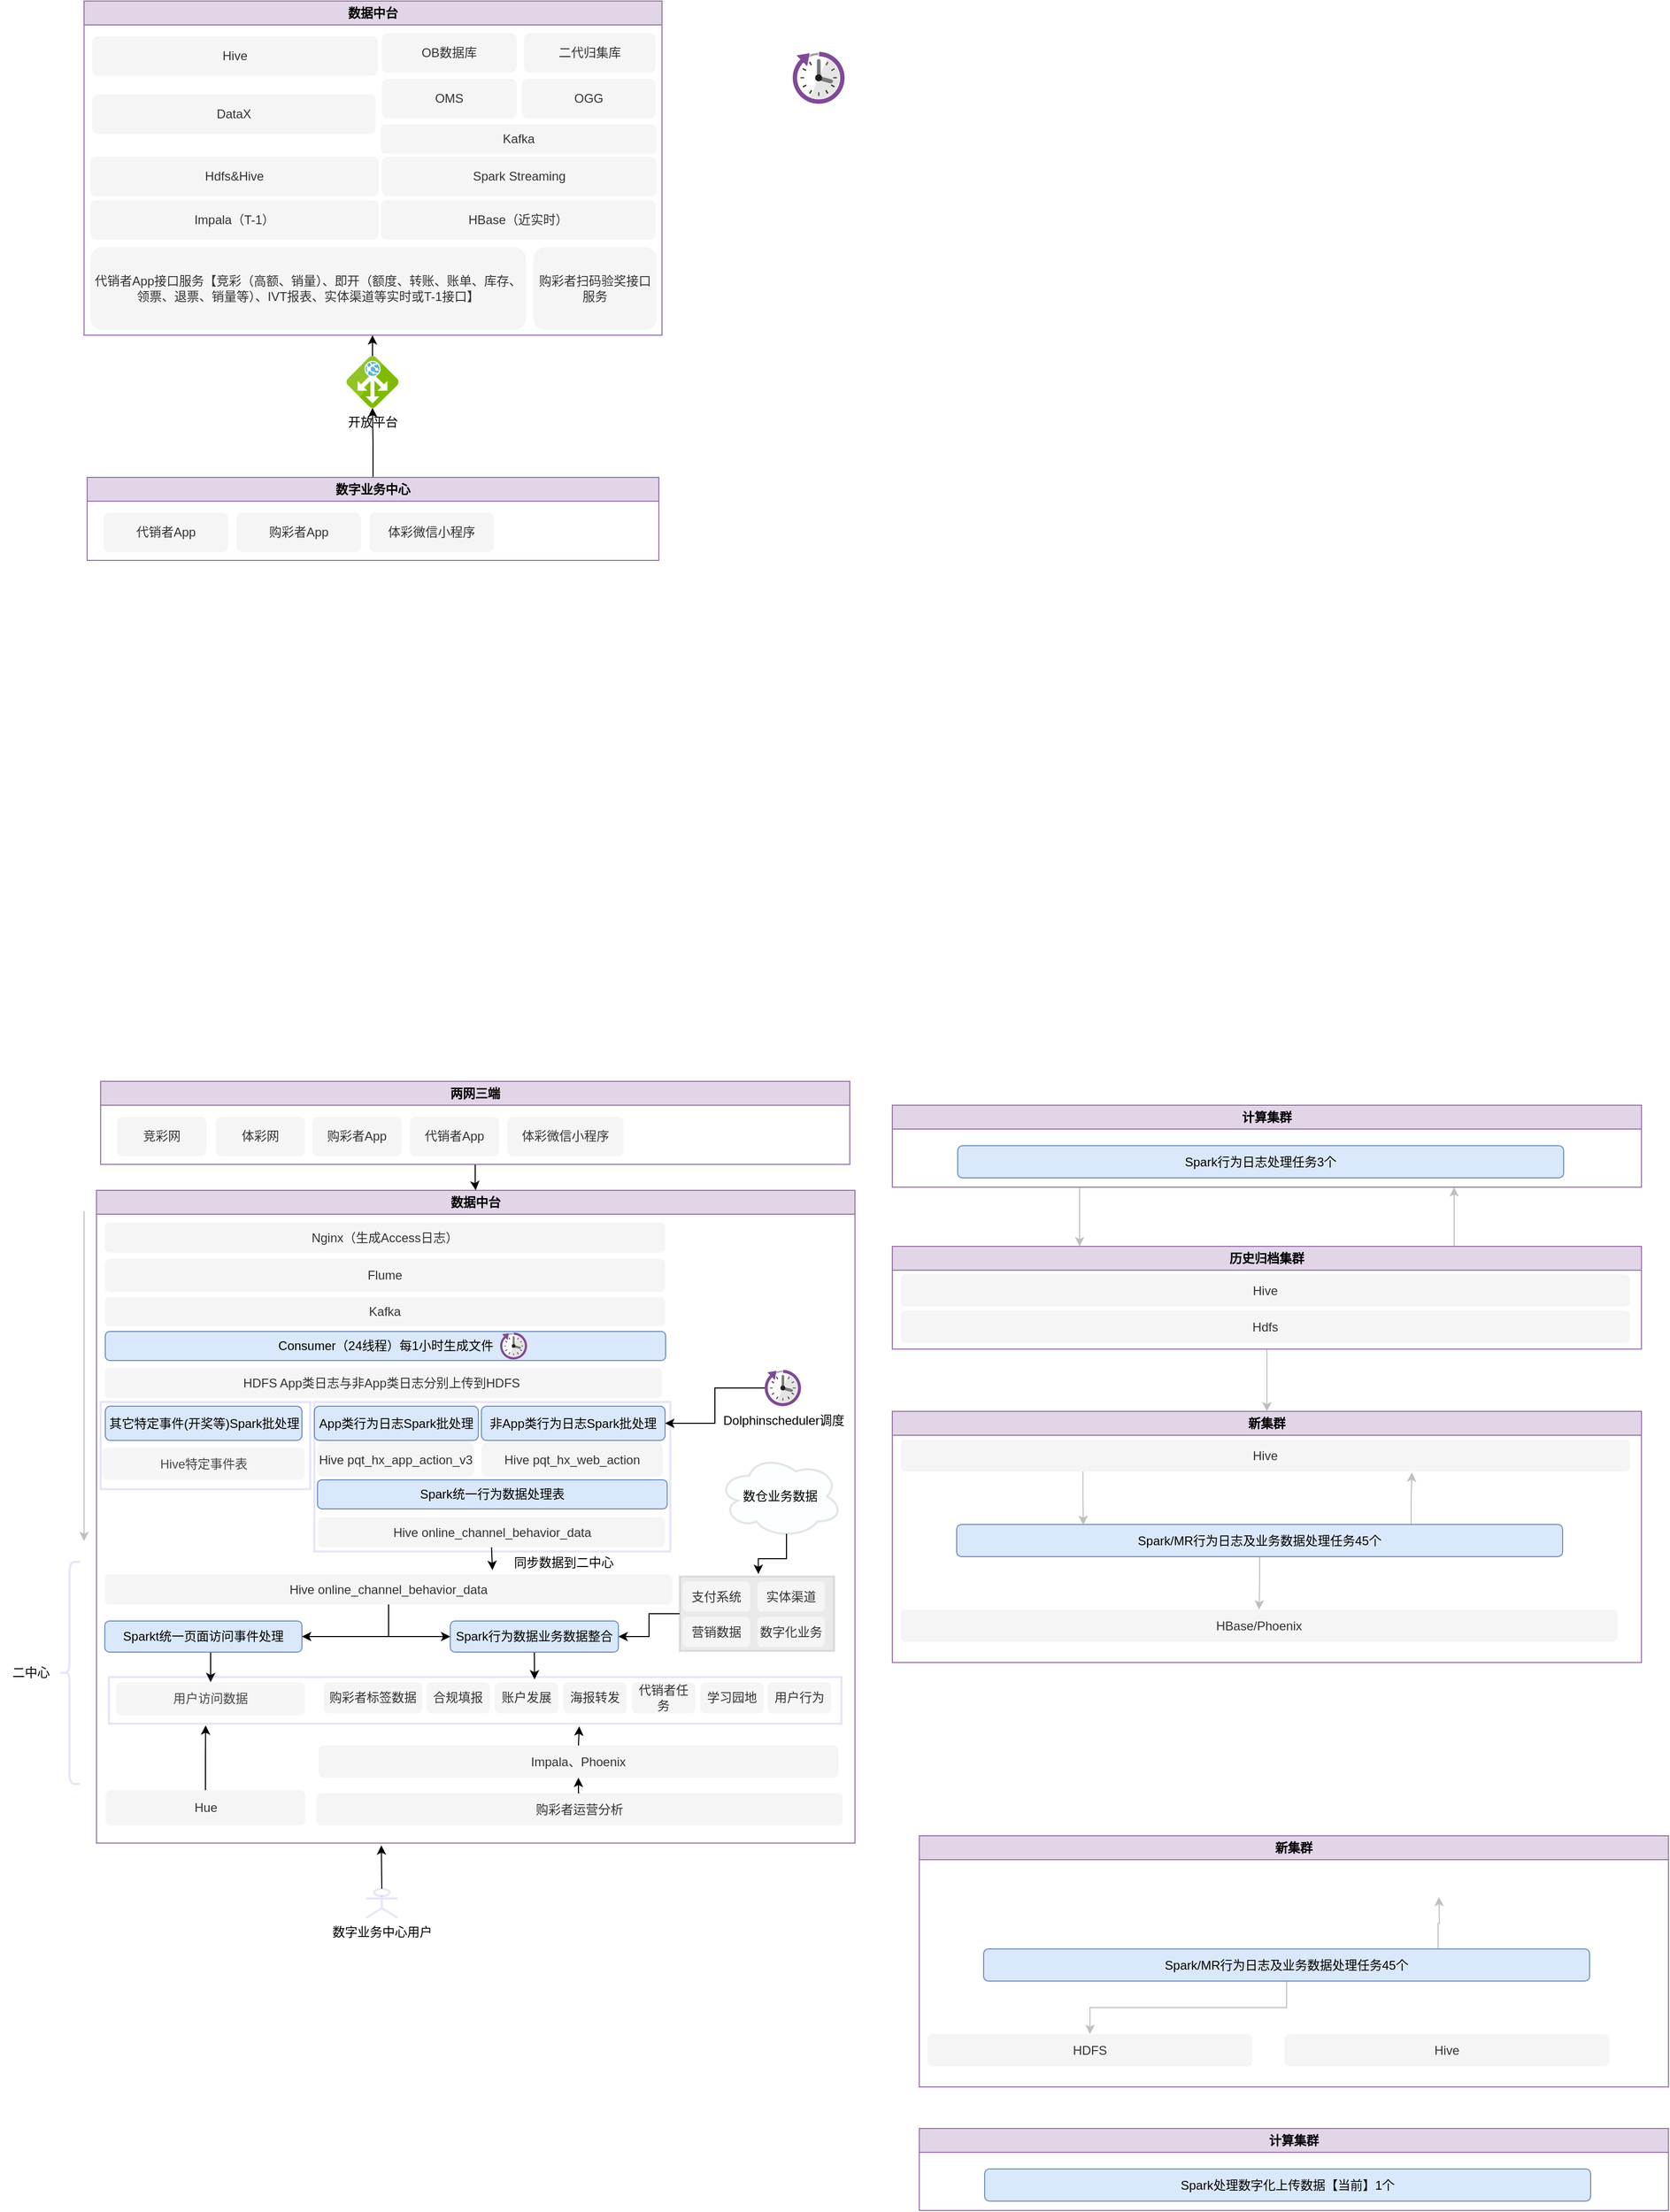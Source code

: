<mxfile version="20.7.4" type="github">
  <diagram id="_Wh75MOUyomlOcFxmmUr" name="Page-1">
    <mxGraphModel dx="2062" dy="686" grid="0" gridSize="10" guides="1" tooltips="1" connect="1" arrows="1" fold="1" page="1" pageScale="1" pageWidth="827" pageHeight="1169" math="0" shadow="0">
      <root>
        <mxCell id="0" />
        <mxCell id="1" parent="0" />
        <mxCell id="vj4wjHJe30s7SKWgsXGc-9" style="edgeStyle=orthogonalEdgeStyle;rounded=0;orthogonalLoop=1;jettySize=auto;html=1;entryX=0.5;entryY=1;entryDx=0;entryDy=0;" edge="1" parent="1" source="vj4wjHJe30s7SKWgsXGc-1" target="vj4wjHJe30s7SKWgsXGc-6">
          <mxGeometry relative="1" as="geometry" />
        </mxCell>
        <mxCell id="vj4wjHJe30s7SKWgsXGc-1" value="开放平台" style="sketch=0;aspect=fixed;html=1;points=[];align=center;image;fontSize=12;image=img/lib/mscae/Application_Gateway.svg;" vertex="1" parent="1">
          <mxGeometry x="328" y="497" width="50" height="50" as="geometry" />
        </mxCell>
        <mxCell id="vj4wjHJe30s7SKWgsXGc-2" value="" style="sketch=0;aspect=fixed;html=1;points=[];align=center;image;fontSize=12;image=img/lib/mscae/Reservations.svg;" vertex="1" parent="1">
          <mxGeometry x="758" y="204" width="50" height="50" as="geometry" />
        </mxCell>
        <mxCell id="vj4wjHJe30s7SKWgsXGc-5" style="edgeStyle=orthogonalEdgeStyle;rounded=0;orthogonalLoop=1;jettySize=auto;html=1;exitX=0.5;exitY=0;exitDx=0;exitDy=0;" edge="1" parent="1" source="vj4wjHJe30s7SKWgsXGc-3" target="vj4wjHJe30s7SKWgsXGc-1">
          <mxGeometry relative="1" as="geometry">
            <mxPoint x="338.8" y="554.4" as="targetPoint" />
          </mxGeometry>
        </mxCell>
        <mxCell id="vj4wjHJe30s7SKWgsXGc-3" value="数字业务中心" style="swimlane;whiteSpace=wrap;html=1;container=0;fillColor=#e1d5e7;strokeColor=#9673a6;" vertex="1" parent="1">
          <mxGeometry x="78" y="614" width="551" height="80" as="geometry" />
        </mxCell>
        <mxCell id="vj4wjHJe30s7SKWgsXGc-4" value="代销者App" style="rounded=1;whiteSpace=wrap;html=1;strokeColor=none;fillColor=#f5f5f5;fontColor=#333333;" vertex="1" parent="vj4wjHJe30s7SKWgsXGc-3">
          <mxGeometry x="16" y="34" width="120" height="38" as="geometry" />
        </mxCell>
        <mxCell id="vj4wjHJe30s7SKWgsXGc-144" value="购彩者App" style="rounded=1;whiteSpace=wrap;html=1;strokeColor=none;fillColor=#f5f5f5;fontColor=#333333;" vertex="1" parent="vj4wjHJe30s7SKWgsXGc-3">
          <mxGeometry x="144" y="34" width="120" height="38" as="geometry" />
        </mxCell>
        <mxCell id="vj4wjHJe30s7SKWgsXGc-145" value="体彩微信小程序" style="rounded=1;whiteSpace=wrap;html=1;strokeColor=none;fillColor=#f5f5f5;fontColor=#333333;" vertex="1" parent="vj4wjHJe30s7SKWgsXGc-3">
          <mxGeometry x="272" y="34" width="120" height="38" as="geometry" />
        </mxCell>
        <mxCell id="vj4wjHJe30s7SKWgsXGc-6" value="数据中台" style="swimlane;whiteSpace=wrap;html=1;container=0;fillColor=#e1d5e7;strokeColor=#9673a6;" vertex="1" parent="1">
          <mxGeometry x="75" y="155" width="557" height="322" as="geometry" />
        </mxCell>
        <mxCell id="vj4wjHJe30s7SKWgsXGc-7" value="Hive" style="rounded=1;whiteSpace=wrap;html=1;strokeColor=none;fillColor=#f5f5f5;fontColor=#333333;" vertex="1" parent="vj4wjHJe30s7SKWgsXGc-6">
          <mxGeometry x="8" y="34" width="275" height="38" as="geometry" />
        </mxCell>
        <mxCell id="vj4wjHJe30s7SKWgsXGc-8" value="代销者App接口服务【&lt;span&gt;竞彩（高额、销量）、即开（额度、转账、账单、库存、领票、退票、销量等）、&lt;/span&gt;&lt;span lang=&quot;EN-US&quot;&gt;IVT&lt;/span&gt;&lt;span&gt;报表、实体渠道等实时或&lt;/span&gt;&lt;span lang=&quot;EN-US&quot;&gt;T-1&lt;/span&gt;&lt;span&gt;接口】&lt;/span&gt;" style="rounded=1;whiteSpace=wrap;html=1;strokeColor=none;fillColor=#f5f5f5;fontColor=#333333;" vertex="1" parent="vj4wjHJe30s7SKWgsXGc-6">
          <mxGeometry x="6" y="237" width="420" height="80" as="geometry" />
        </mxCell>
        <mxCell id="vj4wjHJe30s7SKWgsXGc-10" value="Impala（T-1）" style="rounded=1;whiteSpace=wrap;html=1;strokeColor=none;fillColor=#f5f5f5;fontColor=#333333;" vertex="1" parent="vj4wjHJe30s7SKWgsXGc-6">
          <mxGeometry x="6" y="192" width="278" height="38" as="geometry" />
        </mxCell>
        <mxCell id="vj4wjHJe30s7SKWgsXGc-11" value="HBase（近实时）" style="rounded=1;whiteSpace=wrap;html=1;strokeColor=none;fillColor=#f5f5f5;fontColor=#333333;" vertex="1" parent="vj4wjHJe30s7SKWgsXGc-6">
          <mxGeometry x="286" y="192" width="265" height="38" as="geometry" />
        </mxCell>
        <mxCell id="vj4wjHJe30s7SKWgsXGc-12" value="OB数据库" style="rounded=1;whiteSpace=wrap;html=1;strokeColor=none;fillColor=#f5f5f5;fontColor=#333333;" vertex="1" parent="vj4wjHJe30s7SKWgsXGc-6">
          <mxGeometry x="287" y="31" width="130" height="38" as="geometry" />
        </mxCell>
        <mxCell id="vj4wjHJe30s7SKWgsXGc-13" value="二代归集库" style="rounded=1;whiteSpace=wrap;html=1;strokeColor=none;fillColor=#f5f5f5;fontColor=#333333;" vertex="1" parent="vj4wjHJe30s7SKWgsXGc-6">
          <mxGeometry x="424" y="31" width="127" height="38" as="geometry" />
        </mxCell>
        <mxCell id="vj4wjHJe30s7SKWgsXGc-14" value="OMS" style="rounded=1;whiteSpace=wrap;html=1;strokeColor=none;fillColor=#f5f5f5;fontColor=#333333;" vertex="1" parent="vj4wjHJe30s7SKWgsXGc-6">
          <mxGeometry x="287" y="75" width="130" height="38" as="geometry" />
        </mxCell>
        <mxCell id="vj4wjHJe30s7SKWgsXGc-15" value="OGG" style="rounded=1;whiteSpace=wrap;html=1;strokeColor=none;fillColor=#f5f5f5;fontColor=#333333;" vertex="1" parent="vj4wjHJe30s7SKWgsXGc-6">
          <mxGeometry x="422" y="75" width="129" height="38" as="geometry" />
        </mxCell>
        <mxCell id="vj4wjHJe30s7SKWgsXGc-16" value="Kafka" style="rounded=1;whiteSpace=wrap;html=1;strokeColor=none;fillColor=#f5f5f5;fontColor=#333333;" vertex="1" parent="vj4wjHJe30s7SKWgsXGc-6">
          <mxGeometry x="286" y="119" width="266" height="28" as="geometry" />
        </mxCell>
        <mxCell id="vj4wjHJe30s7SKWgsXGc-17" value="Spark Streaming" style="rounded=1;whiteSpace=wrap;html=1;strokeColor=none;fillColor=#f5f5f5;fontColor=#333333;" vertex="1" parent="vj4wjHJe30s7SKWgsXGc-6">
          <mxGeometry x="287" y="150" width="265" height="38" as="geometry" />
        </mxCell>
        <mxCell id="vj4wjHJe30s7SKWgsXGc-18" value="Hdfs&amp;amp;Hive" style="rounded=1;whiteSpace=wrap;html=1;strokeColor=none;fillColor=#f5f5f5;fontColor=#333333;" vertex="1" parent="vj4wjHJe30s7SKWgsXGc-6">
          <mxGeometry x="6" y="150" width="278" height="38" as="geometry" />
        </mxCell>
        <mxCell id="vj4wjHJe30s7SKWgsXGc-19" value="DataX" style="rounded=1;whiteSpace=wrap;html=1;strokeColor=none;fillColor=#f5f5f5;fontColor=#333333;" vertex="1" parent="vj4wjHJe30s7SKWgsXGc-6">
          <mxGeometry x="8" y="90" width="273" height="38" as="geometry" />
        </mxCell>
        <mxCell id="vj4wjHJe30s7SKWgsXGc-143" value="购彩者扫码验奖接口服务" style="rounded=1;whiteSpace=wrap;html=1;strokeColor=none;fillColor=#f5f5f5;fontColor=#333333;" vertex="1" parent="vj4wjHJe30s7SKWgsXGc-6">
          <mxGeometry x="433" y="237" width="119" height="80" as="geometry" />
        </mxCell>
        <mxCell id="vj4wjHJe30s7SKWgsXGc-26" value="数据中台" style="swimlane;whiteSpace=wrap;html=1;container=0;fillColor=#e1d5e7;strokeColor=#9673a6;" vertex="1" parent="1">
          <mxGeometry x="87" y="1301" width="731" height="629" as="geometry" />
        </mxCell>
        <mxCell id="vj4wjHJe30s7SKWgsXGc-27" value="Nginx（生成Access日志）" style="rounded=1;whiteSpace=wrap;html=1;strokeColor=none;fillColor=#f5f5f5;fontColor=#333333;" vertex="1" parent="vj4wjHJe30s7SKWgsXGc-26">
          <mxGeometry x="8" y="31" width="540" height="29" as="geometry" />
        </mxCell>
        <mxCell id="vj4wjHJe30s7SKWgsXGc-114" style="edgeStyle=orthogonalEdgeStyle;rounded=0;orthogonalLoop=1;jettySize=auto;html=1;exitX=0.5;exitY=1;exitDx=0;exitDy=0;entryX=0.5;entryY=0;entryDx=0;entryDy=0;" edge="1" parent="vj4wjHJe30s7SKWgsXGc-26" source="vj4wjHJe30s7SKWgsXGc-28" target="vj4wjHJe30s7SKWgsXGc-70">
          <mxGeometry relative="1" as="geometry" />
        </mxCell>
        <mxCell id="vj4wjHJe30s7SKWgsXGc-28" value="Sparkt统一页面访问事件处理" style="rounded=1;whiteSpace=wrap;html=1;strokeColor=#6c8ebf;fillColor=#dae8fc;" vertex="1" parent="vj4wjHJe30s7SKWgsXGc-26">
          <mxGeometry x="8" y="415" width="190" height="30" as="geometry" />
        </mxCell>
        <mxCell id="vj4wjHJe30s7SKWgsXGc-29" value="Hive特定事件表" style="rounded=1;whiteSpace=wrap;html=1;strokeColor=none;fillColor=#f5f5f5;fontColor=#333333;" vertex="1" parent="vj4wjHJe30s7SKWgsXGc-26">
          <mxGeometry x="5.75" y="248" width="195" height="31" as="geometry" />
        </mxCell>
        <mxCell id="vj4wjHJe30s7SKWgsXGc-103" style="edgeStyle=orthogonalEdgeStyle;rounded=0;orthogonalLoop=1;jettySize=auto;html=1;entryX=1;entryY=0.5;entryDx=0;entryDy=0;" edge="1" parent="vj4wjHJe30s7SKWgsXGc-26" source="vj4wjHJe30s7SKWgsXGc-30" target="vj4wjHJe30s7SKWgsXGc-28">
          <mxGeometry relative="1" as="geometry" />
        </mxCell>
        <mxCell id="vj4wjHJe30s7SKWgsXGc-104" style="edgeStyle=orthogonalEdgeStyle;rounded=0;orthogonalLoop=1;jettySize=auto;html=1;exitX=0.5;exitY=1;exitDx=0;exitDy=0;entryX=0;entryY=0.5;entryDx=0;entryDy=0;" edge="1" parent="vj4wjHJe30s7SKWgsXGc-26" source="vj4wjHJe30s7SKWgsXGc-30" target="vj4wjHJe30s7SKWgsXGc-102">
          <mxGeometry relative="1" as="geometry" />
        </mxCell>
        <mxCell id="vj4wjHJe30s7SKWgsXGc-30" value="Hive online_channel_behavior_data" style="rounded=1;whiteSpace=wrap;html=1;strokeColor=none;fillColor=#f5f5f5;fontColor=#333333;" vertex="1" parent="vj4wjHJe30s7SKWgsXGc-26">
          <mxGeometry x="8" y="370" width="547" height="29" as="geometry" />
        </mxCell>
        <mxCell id="vj4wjHJe30s7SKWgsXGc-35" value="Kafka" style="rounded=1;whiteSpace=wrap;html=1;strokeColor=none;fillColor=#f5f5f5;fontColor=#333333;" vertex="1" parent="vj4wjHJe30s7SKWgsXGc-26">
          <mxGeometry x="8" y="103" width="540" height="28" as="geometry" />
        </mxCell>
        <mxCell id="vj4wjHJe30s7SKWgsXGc-60" value="" style="verticalLabelPosition=bottom;verticalAlign=top;html=1;shape=mxgraph.basic.rect;fillColor2=none;strokeWidth=2;size=20;indent=5;strokeColor=#0000CC;opacity=10;" vertex="1" parent="vj4wjHJe30s7SKWgsXGc-26">
          <mxGeometry x="210" y="204" width="343" height="144" as="geometry" />
        </mxCell>
        <mxCell id="vj4wjHJe30s7SKWgsXGc-36" value="App类行为日志Spark批处理" style="rounded=1;whiteSpace=wrap;html=1;strokeColor=#6c8ebf;fillColor=#dae8fc;" vertex="1" parent="vj4wjHJe30s7SKWgsXGc-26">
          <mxGeometry x="210" y="208" width="158" height="33" as="geometry" />
        </mxCell>
        <mxCell id="vj4wjHJe30s7SKWgsXGc-37" value="HDFS App类日志与非App类日志分别上传到HDFS&amp;nbsp;" style="rounded=1;whiteSpace=wrap;html=1;strokeColor=none;fillColor=#f5f5f5;fontColor=#333333;" vertex="1" parent="vj4wjHJe30s7SKWgsXGc-26">
          <mxGeometry x="8" y="171" width="537" height="29" as="geometry" />
        </mxCell>
        <mxCell id="vj4wjHJe30s7SKWgsXGc-46" value="Flume" style="rounded=1;whiteSpace=wrap;html=1;strokeColor=none;fillColor=#f5f5f5;fontColor=#333333;" vertex="1" parent="vj4wjHJe30s7SKWgsXGc-26">
          <mxGeometry x="8" y="66" width="540" height="32" as="geometry" />
        </mxCell>
        <mxCell id="vj4wjHJe30s7SKWgsXGc-47" value="Consumer（24线程）每1小时生成文件" style="rounded=1;whiteSpace=wrap;html=1;strokeColor=#6c8ebf;fillColor=#dae8fc;" vertex="1" parent="vj4wjHJe30s7SKWgsXGc-26">
          <mxGeometry x="8.5" y="136" width="540" height="28" as="geometry" />
        </mxCell>
        <mxCell id="vj4wjHJe30s7SKWgsXGc-20" value="" style="sketch=0;aspect=fixed;html=1;points=[];align=center;image;fontSize=12;image=img/lib/mscae/Reservations.svg;" vertex="1" parent="vj4wjHJe30s7SKWgsXGc-26">
          <mxGeometry x="389" y="137" width="26" height="26" as="geometry" />
        </mxCell>
        <mxCell id="vj4wjHJe30s7SKWgsXGc-48" value="非App类行为日志Spark批处理" style="rounded=1;whiteSpace=wrap;html=1;strokeColor=#6c8ebf;fillColor=#dae8fc;" vertex="1" parent="vj4wjHJe30s7SKWgsXGc-26">
          <mxGeometry x="371" y="208" width="177" height="33" as="geometry" />
        </mxCell>
        <mxCell id="vj4wjHJe30s7SKWgsXGc-59" value="" style="verticalLabelPosition=bottom;verticalAlign=top;html=1;shape=mxgraph.basic.rect;fillColor2=none;strokeWidth=2;size=20;indent=5;strokeColor=#0000CC;opacity=10;" vertex="1" parent="vj4wjHJe30s7SKWgsXGc-26">
          <mxGeometry x="4" y="204" width="202" height="84" as="geometry" />
        </mxCell>
        <mxCell id="vj4wjHJe30s7SKWgsXGc-56" value="其它特定事件(开奖等)Spark批处理" style="rounded=1;whiteSpace=wrap;html=1;strokeColor=#6c8ebf;fillColor=#dae8fc;" vertex="1" parent="vj4wjHJe30s7SKWgsXGc-26">
          <mxGeometry x="8.5" y="208" width="189.5" height="33" as="geometry" />
        </mxCell>
        <mxCell id="vj4wjHJe30s7SKWgsXGc-57" value="Spark统一行为数据处理表" style="rounded=1;whiteSpace=wrap;html=1;strokeColor=#6c8ebf;fillColor=#dae8fc;" vertex="1" parent="vj4wjHJe30s7SKWgsXGc-26">
          <mxGeometry x="213" y="279" width="337" height="28" as="geometry" />
        </mxCell>
        <mxCell id="vj4wjHJe30s7SKWgsXGc-63" value="Hive pqt_hx_app_action_v3" style="rounded=1;whiteSpace=wrap;html=1;strokeColor=none;fillColor=#f5f5f5;fontColor=#333333;" vertex="1" parent="vj4wjHJe30s7SKWgsXGc-26">
          <mxGeometry x="213" y="243" width="151" height="33" as="geometry" />
        </mxCell>
        <mxCell id="vj4wjHJe30s7SKWgsXGc-64" value="Hive pqt_hx_web_action" style="rounded=1;whiteSpace=wrap;html=1;strokeColor=none;fillColor=#f5f5f5;fontColor=#333333;" vertex="1" parent="vj4wjHJe30s7SKWgsXGc-26">
          <mxGeometry x="371" y="243" width="175" height="33" as="geometry" />
        </mxCell>
        <mxCell id="vj4wjHJe30s7SKWgsXGc-68" style="edgeStyle=orthogonalEdgeStyle;rounded=0;orthogonalLoop=1;jettySize=auto;html=1;exitX=0.5;exitY=1;exitDx=0;exitDy=0;entryX=0.683;entryY=-0.14;entryDx=0;entryDy=0;entryPerimeter=0;" edge="1" parent="vj4wjHJe30s7SKWgsXGc-26" source="vj4wjHJe30s7SKWgsXGc-65" target="vj4wjHJe30s7SKWgsXGc-30">
          <mxGeometry relative="1" as="geometry" />
        </mxCell>
        <mxCell id="vj4wjHJe30s7SKWgsXGc-65" value="Hive online_channel_behavior_data" style="rounded=1;whiteSpace=wrap;html=1;strokeColor=none;fillColor=#f5f5f5;fontColor=#333333;" vertex="1" parent="vj4wjHJe30s7SKWgsXGc-26">
          <mxGeometry x="213.5" y="315" width="334.5" height="29" as="geometry" />
        </mxCell>
        <mxCell id="vj4wjHJe30s7SKWgsXGc-52" value="Dolphinscheduler调度" style="sketch=0;aspect=fixed;html=1;points=[];align=center;image;fontSize=12;image=img/lib/mscae/Reservations.svg;strokeColor=default;" vertex="1" parent="vj4wjHJe30s7SKWgsXGc-26">
          <mxGeometry x="644" y="173" width="35" height="35" as="geometry" />
        </mxCell>
        <mxCell id="vj4wjHJe30s7SKWgsXGc-54" value="" style="edgeStyle=orthogonalEdgeStyle;rounded=0;orthogonalLoop=1;jettySize=auto;html=1;" edge="1" parent="vj4wjHJe30s7SKWgsXGc-26" source="vj4wjHJe30s7SKWgsXGc-52" target="vj4wjHJe30s7SKWgsXGc-48">
          <mxGeometry relative="1" as="geometry" />
        </mxCell>
        <mxCell id="vj4wjHJe30s7SKWgsXGc-69" value="同步数据到二中心" style="text;html=1;strokeColor=none;fillColor=none;align=center;verticalAlign=middle;whiteSpace=wrap;rounded=0;strokeWidth=2;opacity=10;" vertex="1" parent="vj4wjHJe30s7SKWgsXGc-26">
          <mxGeometry x="389" y="344" width="123" height="30" as="geometry" />
        </mxCell>
        <mxCell id="vj4wjHJe30s7SKWgsXGc-70" value="用户访问数据" style="rounded=1;whiteSpace=wrap;html=1;strokeColor=none;fillColor=#f5f5f5;fontColor=#333333;" vertex="1" parent="vj4wjHJe30s7SKWgsXGc-26">
          <mxGeometry x="19" y="474" width="182" height="32" as="geometry" />
        </mxCell>
        <mxCell id="vj4wjHJe30s7SKWgsXGc-105" value="" style="edgeStyle=orthogonalEdgeStyle;rounded=0;orthogonalLoop=1;jettySize=auto;html=1;" edge="1" parent="vj4wjHJe30s7SKWgsXGc-26" source="vj4wjHJe30s7SKWgsXGc-71" target="vj4wjHJe30s7SKWgsXGc-102">
          <mxGeometry relative="1" as="geometry" />
        </mxCell>
        <mxCell id="vj4wjHJe30s7SKWgsXGc-71" value="" style="verticalLabelPosition=bottom;verticalAlign=top;html=1;shape=mxgraph.basic.rect;fillColor2=none;strokeWidth=2;size=20;indent=5;strokeColor=#1A1A1A;opacity=10;fillColor=#333333;" vertex="1" parent="vj4wjHJe30s7SKWgsXGc-26">
          <mxGeometry x="562" y="372" width="149" height="72" as="geometry" />
        </mxCell>
        <mxCell id="vj4wjHJe30s7SKWgsXGc-72" value="支付系统" style="rounded=1;whiteSpace=wrap;html=1;strokeColor=none;fillColor=#f5f5f5;fontColor=#333333;" vertex="1" parent="vj4wjHJe30s7SKWgsXGc-26">
          <mxGeometry x="565" y="377" width="65" height="29" as="geometry" />
        </mxCell>
        <mxCell id="vj4wjHJe30s7SKWgsXGc-99" value="实体渠道" style="rounded=1;whiteSpace=wrap;html=1;strokeColor=none;fillColor=#f5f5f5;fontColor=#333333;" vertex="1" parent="vj4wjHJe30s7SKWgsXGc-26">
          <mxGeometry x="637" y="377" width="65" height="29" as="geometry" />
        </mxCell>
        <mxCell id="vj4wjHJe30s7SKWgsXGc-100" value="营销数据" style="rounded=1;whiteSpace=wrap;html=1;strokeColor=none;fillColor=#f5f5f5;fontColor=#333333;" vertex="1" parent="vj4wjHJe30s7SKWgsXGc-26">
          <mxGeometry x="565" y="411" width="65" height="29" as="geometry" />
        </mxCell>
        <mxCell id="vj4wjHJe30s7SKWgsXGc-101" value="数字化业务" style="rounded=1;whiteSpace=wrap;html=1;strokeColor=none;fillColor=#f5f5f5;fontColor=#333333;" vertex="1" parent="vj4wjHJe30s7SKWgsXGc-26">
          <mxGeometry x="637" y="411" width="65" height="29" as="geometry" />
        </mxCell>
        <mxCell id="vj4wjHJe30s7SKWgsXGc-146" style="edgeStyle=orthogonalEdgeStyle;rounded=0;orthogonalLoop=1;jettySize=auto;html=1;exitX=0.5;exitY=1;exitDx=0;exitDy=0;entryX=0.581;entryY=0.052;entryDx=0;entryDy=0;entryPerimeter=0;" edge="1" parent="vj4wjHJe30s7SKWgsXGc-26" source="vj4wjHJe30s7SKWgsXGc-102" target="vj4wjHJe30s7SKWgsXGc-106">
          <mxGeometry relative="1" as="geometry" />
        </mxCell>
        <mxCell id="vj4wjHJe30s7SKWgsXGc-102" value="Spark行为数据业务数据整合" style="rounded=1;whiteSpace=wrap;html=1;strokeColor=#6c8ebf;fillColor=#dae8fc;" vertex="1" parent="vj4wjHJe30s7SKWgsXGc-26">
          <mxGeometry x="341" y="415" width="162" height="30" as="geometry" />
        </mxCell>
        <mxCell id="vj4wjHJe30s7SKWgsXGc-106" value="" style="verticalLabelPosition=bottom;verticalAlign=top;html=1;shape=mxgraph.basic.rect;fillColor2=none;strokeWidth=2;size=20;indent=5;strokeColor=#0000CC;opacity=10;" vertex="1" parent="vj4wjHJe30s7SKWgsXGc-26">
          <mxGeometry x="12" y="469" width="706" height="45" as="geometry" />
        </mxCell>
        <mxCell id="vj4wjHJe30s7SKWgsXGc-108" value="购彩者标签数据" style="rounded=1;whiteSpace=wrap;html=1;strokeColor=none;fillColor=#f5f5f5;fontColor=#333333;" vertex="1" parent="vj4wjHJe30s7SKWgsXGc-26">
          <mxGeometry x="219" y="474" width="95" height="30" as="geometry" />
        </mxCell>
        <mxCell id="vj4wjHJe30s7SKWgsXGc-109" value="合规填报" style="rounded=1;whiteSpace=wrap;html=1;strokeColor=none;fillColor=#f5f5f5;fontColor=#333333;" vertex="1" parent="vj4wjHJe30s7SKWgsXGc-26">
          <mxGeometry x="318" y="474" width="61" height="30" as="geometry" />
        </mxCell>
        <mxCell id="vj4wjHJe30s7SKWgsXGc-110" value="账户发展" style="rounded=1;whiteSpace=wrap;html=1;strokeColor=none;fillColor=#f5f5f5;fontColor=#333333;" vertex="1" parent="vj4wjHJe30s7SKWgsXGc-26">
          <mxGeometry x="384" y="474" width="61" height="30" as="geometry" />
        </mxCell>
        <mxCell id="vj4wjHJe30s7SKWgsXGc-111" value="海报转发" style="rounded=1;whiteSpace=wrap;html=1;strokeColor=none;fillColor=#f5f5f5;fontColor=#333333;" vertex="1" parent="vj4wjHJe30s7SKWgsXGc-26">
          <mxGeometry x="450" y="474" width="61" height="30" as="geometry" />
        </mxCell>
        <mxCell id="vj4wjHJe30s7SKWgsXGc-112" value="代销者任务" style="rounded=1;whiteSpace=wrap;html=1;strokeColor=none;fillColor=#f5f5f5;fontColor=#333333;" vertex="1" parent="vj4wjHJe30s7SKWgsXGc-26">
          <mxGeometry x="516" y="474" width="61" height="30" as="geometry" />
        </mxCell>
        <mxCell id="vj4wjHJe30s7SKWgsXGc-113" value="学习园地" style="rounded=1;whiteSpace=wrap;html=1;strokeColor=none;fillColor=#f5f5f5;fontColor=#333333;" vertex="1" parent="vj4wjHJe30s7SKWgsXGc-26">
          <mxGeometry x="582" y="474" width="61" height="30" as="geometry" />
        </mxCell>
        <mxCell id="vj4wjHJe30s7SKWgsXGc-150" style="edgeStyle=orthogonalEdgeStyle;rounded=0;orthogonalLoop=1;jettySize=auto;html=1;exitX=0.5;exitY=0;exitDx=0;exitDy=0;entryX=0.132;entryY=1.035;entryDx=0;entryDy=0;entryPerimeter=0;" edge="1" parent="vj4wjHJe30s7SKWgsXGc-26" source="vj4wjHJe30s7SKWgsXGc-115" target="vj4wjHJe30s7SKWgsXGc-106">
          <mxGeometry relative="1" as="geometry" />
        </mxCell>
        <mxCell id="vj4wjHJe30s7SKWgsXGc-115" value="Hue" style="rounded=1;whiteSpace=wrap;html=1;strokeColor=none;fillColor=#f5f5f5;fontColor=#333333;" vertex="1" parent="vj4wjHJe30s7SKWgsXGc-26">
          <mxGeometry x="8.75" y="578" width="192.5" height="34" as="geometry" />
        </mxCell>
        <mxCell id="vj4wjHJe30s7SKWgsXGc-151" style="edgeStyle=orthogonalEdgeStyle;rounded=0;orthogonalLoop=1;jettySize=auto;html=1;exitX=0.5;exitY=0;exitDx=0;exitDy=0;entryX=0.5;entryY=1;entryDx=0;entryDy=0;" edge="1" parent="vj4wjHJe30s7SKWgsXGc-26" source="vj4wjHJe30s7SKWgsXGc-116" target="vj4wjHJe30s7SKWgsXGc-148">
          <mxGeometry relative="1" as="geometry" />
        </mxCell>
        <mxCell id="vj4wjHJe30s7SKWgsXGc-116" value="购彩者运营分析" style="rounded=1;whiteSpace=wrap;html=1;strokeColor=none;fillColor=#f5f5f5;fontColor=#333333;" vertex="1" parent="vj4wjHJe30s7SKWgsXGc-26">
          <mxGeometry x="212" y="581" width="507" height="31" as="geometry" />
        </mxCell>
        <mxCell id="vj4wjHJe30s7SKWgsXGc-124" value="用户行为" style="rounded=1;whiteSpace=wrap;html=1;strokeColor=none;fillColor=#f5f5f5;fontColor=#333333;" vertex="1" parent="vj4wjHJe30s7SKWgsXGc-26">
          <mxGeometry x="647" y="474" width="61" height="30" as="geometry" />
        </mxCell>
        <mxCell id="vj4wjHJe30s7SKWgsXGc-129" style="edgeStyle=orthogonalEdgeStyle;rounded=0;orthogonalLoop=1;jettySize=auto;html=1;exitX=0.55;exitY=0.95;exitDx=0;exitDy=0;exitPerimeter=0;entryX=0.509;entryY=-0.032;entryDx=0;entryDy=0;entryPerimeter=0;" edge="1" parent="vj4wjHJe30s7SKWgsXGc-26" source="vj4wjHJe30s7SKWgsXGc-125" target="vj4wjHJe30s7SKWgsXGc-71">
          <mxGeometry relative="1" as="geometry" />
        </mxCell>
        <mxCell id="vj4wjHJe30s7SKWgsXGc-125" value="数仓业务数据" style="ellipse;shape=cloud;whiteSpace=wrap;html=1;strokeColor=#000000;strokeWidth=2;fillColor=#DEFFF8;opacity=10;" vertex="1" parent="vj4wjHJe30s7SKWgsXGc-26">
          <mxGeometry x="599" y="255" width="120" height="80" as="geometry" />
        </mxCell>
        <mxCell id="vj4wjHJe30s7SKWgsXGc-152" style="edgeStyle=orthogonalEdgeStyle;rounded=0;orthogonalLoop=1;jettySize=auto;html=1;exitX=0.5;exitY=0;exitDx=0;exitDy=0;entryX=0.642;entryY=1.056;entryDx=0;entryDy=0;entryPerimeter=0;" edge="1" parent="vj4wjHJe30s7SKWgsXGc-26" source="vj4wjHJe30s7SKWgsXGc-148" target="vj4wjHJe30s7SKWgsXGc-106">
          <mxGeometry relative="1" as="geometry" />
        </mxCell>
        <mxCell id="vj4wjHJe30s7SKWgsXGc-148" value="Impala、Phoenix" style="rounded=1;whiteSpace=wrap;html=1;strokeColor=none;fillColor=#f5f5f5;fontColor=#333333;" vertex="1" parent="vj4wjHJe30s7SKWgsXGc-26">
          <mxGeometry x="214" y="535" width="501" height="31" as="geometry" />
        </mxCell>
        <mxCell id="vj4wjHJe30s7SKWgsXGc-45" style="edgeStyle=orthogonalEdgeStyle;rounded=0;orthogonalLoop=1;jettySize=auto;html=1;exitX=0.5;exitY=1;exitDx=0;exitDy=0;" edge="1" parent="1" source="vj4wjHJe30s7SKWgsXGc-39" target="vj4wjHJe30s7SKWgsXGc-26">
          <mxGeometry relative="1" as="geometry" />
        </mxCell>
        <mxCell id="vj4wjHJe30s7SKWgsXGc-39" value="两网三端" style="swimlane;whiteSpace=wrap;html=1;container=0;fillColor=#e1d5e7;strokeColor=#9673a6;" vertex="1" parent="1">
          <mxGeometry x="91" y="1196" width="722" height="80" as="geometry" />
        </mxCell>
        <mxCell id="vj4wjHJe30s7SKWgsXGc-40" value="竞彩网" style="rounded=1;whiteSpace=wrap;html=1;strokeColor=none;fillColor=#f5f5f5;fontColor=#333333;" vertex="1" parent="vj4wjHJe30s7SKWgsXGc-39">
          <mxGeometry x="16" y="34" width="86" height="38" as="geometry" />
        </mxCell>
        <mxCell id="vj4wjHJe30s7SKWgsXGc-41" value="体彩网" style="rounded=1;whiteSpace=wrap;html=1;strokeColor=none;fillColor=#f5f5f5;fontColor=#333333;" vertex="1" parent="vj4wjHJe30s7SKWgsXGc-39">
          <mxGeometry x="111" y="34" width="86" height="38" as="geometry" />
        </mxCell>
        <mxCell id="vj4wjHJe30s7SKWgsXGc-42" value="购彩者App" style="rounded=1;whiteSpace=wrap;html=1;strokeColor=none;fillColor=#f5f5f5;fontColor=#333333;" vertex="1" parent="vj4wjHJe30s7SKWgsXGc-39">
          <mxGeometry x="204" y="34" width="86" height="38" as="geometry" />
        </mxCell>
        <mxCell id="vj4wjHJe30s7SKWgsXGc-43" value="代销者App" style="rounded=1;whiteSpace=wrap;html=1;strokeColor=none;fillColor=#f5f5f5;fontColor=#333333;" vertex="1" parent="vj4wjHJe30s7SKWgsXGc-39">
          <mxGeometry x="298" y="34" width="86" height="38" as="geometry" />
        </mxCell>
        <mxCell id="vj4wjHJe30s7SKWgsXGc-44" value="体彩微信小程序" style="rounded=1;whiteSpace=wrap;html=1;strokeColor=none;fillColor=#f5f5f5;fontColor=#333333;" vertex="1" parent="vj4wjHJe30s7SKWgsXGc-39">
          <mxGeometry x="392" y="34" width="112" height="38" as="geometry" />
        </mxCell>
        <mxCell id="vj4wjHJe30s7SKWgsXGc-62" value="" style="shape=curlyBracket;whiteSpace=wrap;html=1;rounded=1;labelPosition=left;verticalLabelPosition=middle;align=right;verticalAlign=middle;strokeColor=#0000CC;strokeWidth=2;fillColor=default;opacity=10;" vertex="1" parent="1">
          <mxGeometry x="51" y="1659" width="20" height="214" as="geometry" />
        </mxCell>
        <mxCell id="vj4wjHJe30s7SKWgsXGc-66" value="二中心" style="text;html=1;strokeColor=none;fillColor=none;align=center;verticalAlign=middle;whiteSpace=wrap;rounded=0;strokeWidth=2;opacity=10;" vertex="1" parent="1">
          <mxGeometry x="-6" y="1751" width="60" height="30" as="geometry" />
        </mxCell>
        <mxCell id="vj4wjHJe30s7SKWgsXGc-122" style="edgeStyle=orthogonalEdgeStyle;rounded=0;orthogonalLoop=1;jettySize=auto;html=1;exitX=0.5;exitY=0;exitDx=0;exitDy=0;exitPerimeter=0;" edge="1" parent="1" source="vj4wjHJe30s7SKWgsXGc-121">
          <mxGeometry relative="1" as="geometry">
            <mxPoint x="361.529" y="1932.235" as="targetPoint" />
          </mxGeometry>
        </mxCell>
        <mxCell id="vj4wjHJe30s7SKWgsXGc-121" value="数字业务中心用户" style="shape=umlActor;verticalLabelPosition=bottom;verticalAlign=top;html=1;outlineConnect=0;strokeColor=#0000CC;strokeWidth=2;fillColor=default;opacity=10;" vertex="1" parent="1">
          <mxGeometry x="347" y="1974" width="30" height="28" as="geometry" />
        </mxCell>
        <mxCell id="vj4wjHJe30s7SKWgsXGc-156" value="" style="endArrow=classic;html=1;rounded=0;fillColor=#f5f5f5;strokeColor=#bfbfbf;" edge="1" parent="1">
          <mxGeometry width="50" height="50" relative="1" as="geometry">
            <mxPoint x="75" y="1321" as="sourcePoint" />
            <mxPoint x="75" y="1639" as="targetPoint" />
          </mxGeometry>
        </mxCell>
        <mxCell id="vj4wjHJe30s7SKWgsXGc-171" style="edgeStyle=orthogonalEdgeStyle;rounded=0;orthogonalLoop=1;jettySize=auto;html=1;exitX=0.75;exitY=0;exitDx=0;exitDy=0;entryX=0.75;entryY=1;entryDx=0;entryDy=0;strokeColor=#bfbfbf;" edge="1" parent="1" source="vj4wjHJe30s7SKWgsXGc-157" target="vj4wjHJe30s7SKWgsXGc-167">
          <mxGeometry relative="1" as="geometry" />
        </mxCell>
        <mxCell id="vj4wjHJe30s7SKWgsXGc-175" style="edgeStyle=orthogonalEdgeStyle;rounded=0;orthogonalLoop=1;jettySize=auto;html=1;exitX=0.5;exitY=1;exitDx=0;exitDy=0;strokeColor=#bfbfbf;" edge="1" parent="1" source="vj4wjHJe30s7SKWgsXGc-157" target="vj4wjHJe30s7SKWgsXGc-172">
          <mxGeometry relative="1" as="geometry" />
        </mxCell>
        <mxCell id="vj4wjHJe30s7SKWgsXGc-157" value="历史归档集群" style="swimlane;whiteSpace=wrap;html=1;container=0;fillColor=#e1d5e7;strokeColor=#9673a6;" vertex="1" parent="1">
          <mxGeometry x="854" y="1355" width="722" height="99" as="geometry" />
        </mxCell>
        <mxCell id="vj4wjHJe30s7SKWgsXGc-158" value="Hdfs" style="rounded=1;whiteSpace=wrap;html=1;strokeColor=none;fillColor=#f5f5f5;fontColor=#333333;" vertex="1" parent="vj4wjHJe30s7SKWgsXGc-157">
          <mxGeometry x="8" y="62" width="703" height="31" as="geometry" />
        </mxCell>
        <mxCell id="vj4wjHJe30s7SKWgsXGc-166" value="Hive" style="rounded=1;whiteSpace=wrap;html=1;strokeColor=none;fillColor=#f5f5f5;fontColor=#333333;" vertex="1" parent="vj4wjHJe30s7SKWgsXGc-157">
          <mxGeometry x="8" y="27" width="703" height="31" as="geometry" />
        </mxCell>
        <mxCell id="vj4wjHJe30s7SKWgsXGc-170" style="edgeStyle=orthogonalEdgeStyle;rounded=0;orthogonalLoop=1;jettySize=auto;html=1;exitX=0.25;exitY=1;exitDx=0;exitDy=0;entryX=0.25;entryY=0;entryDx=0;entryDy=0;strokeColor=#bfbfbf;" edge="1" parent="1" source="vj4wjHJe30s7SKWgsXGc-167" target="vj4wjHJe30s7SKWgsXGc-157">
          <mxGeometry relative="1" as="geometry" />
        </mxCell>
        <mxCell id="vj4wjHJe30s7SKWgsXGc-167" value="计算集群" style="swimlane;whiteSpace=wrap;html=1;container=0;fillColor=#e1d5e7;strokeColor=#9673a6;startSize=23;" vertex="1" parent="1">
          <mxGeometry x="854" y="1219" width="722" height="79" as="geometry" />
        </mxCell>
        <mxCell id="vj4wjHJe30s7SKWgsXGc-168" value="Spark行为日志处理任务3个" style="rounded=1;whiteSpace=wrap;html=1;strokeColor=#6c8ebf;fillColor=#dae8fc;" vertex="1" parent="vj4wjHJe30s7SKWgsXGc-167">
          <mxGeometry x="63" y="39" width="584" height="31" as="geometry" />
        </mxCell>
        <mxCell id="vj4wjHJe30s7SKWgsXGc-172" value="新集群" style="swimlane;whiteSpace=wrap;html=1;container=0;fillColor=#e1d5e7;strokeColor=#9673a6;" vertex="1" parent="1">
          <mxGeometry x="854" y="1514" width="722" height="242" as="geometry" />
        </mxCell>
        <mxCell id="vj4wjHJe30s7SKWgsXGc-177" style="edgeStyle=orthogonalEdgeStyle;rounded=0;orthogonalLoop=1;jettySize=auto;html=1;exitX=0.25;exitY=1;exitDx=0;exitDy=0;entryX=0.209;entryY=0.019;entryDx=0;entryDy=0;entryPerimeter=0;strokeColor=#bfbfbf;" edge="1" parent="vj4wjHJe30s7SKWgsXGc-172" source="vj4wjHJe30s7SKWgsXGc-174" target="vj4wjHJe30s7SKWgsXGc-176">
          <mxGeometry relative="1" as="geometry" />
        </mxCell>
        <mxCell id="vj4wjHJe30s7SKWgsXGc-174" value="Hive" style="rounded=1;whiteSpace=wrap;html=1;strokeColor=none;fillColor=#f5f5f5;fontColor=#333333;" vertex="1" parent="vj4wjHJe30s7SKWgsXGc-172">
          <mxGeometry x="8" y="27" width="703" height="31" as="geometry" />
        </mxCell>
        <mxCell id="vj4wjHJe30s7SKWgsXGc-178" style="edgeStyle=orthogonalEdgeStyle;rounded=0;orthogonalLoop=1;jettySize=auto;html=1;exitX=0.75;exitY=0;exitDx=0;exitDy=0;entryX=0.701;entryY=1.027;entryDx=0;entryDy=0;entryPerimeter=0;strokeColor=#bfbfbf;" edge="1" parent="vj4wjHJe30s7SKWgsXGc-172" source="vj4wjHJe30s7SKWgsXGc-176" target="vj4wjHJe30s7SKWgsXGc-174">
          <mxGeometry relative="1" as="geometry" />
        </mxCell>
        <mxCell id="vj4wjHJe30s7SKWgsXGc-180" style="edgeStyle=orthogonalEdgeStyle;rounded=0;orthogonalLoop=1;jettySize=auto;html=1;exitX=0.5;exitY=1;exitDx=0;exitDy=0;entryX=0.5;entryY=0;entryDx=0;entryDy=0;strokeColor=#bfbfbf;" edge="1" parent="vj4wjHJe30s7SKWgsXGc-172" source="vj4wjHJe30s7SKWgsXGc-176" target="vj4wjHJe30s7SKWgsXGc-179">
          <mxGeometry relative="1" as="geometry" />
        </mxCell>
        <mxCell id="vj4wjHJe30s7SKWgsXGc-176" value="Spark/MR行为日志及业务数据处理任务45个" style="rounded=1;whiteSpace=wrap;html=1;strokeColor=#6c8ebf;fillColor=#dae8fc;" vertex="1" parent="vj4wjHJe30s7SKWgsXGc-172">
          <mxGeometry x="62" y="109" width="584" height="31" as="geometry" />
        </mxCell>
        <mxCell id="vj4wjHJe30s7SKWgsXGc-179" value="HBase/Phoenix" style="rounded=1;whiteSpace=wrap;html=1;strokeColor=none;fillColor=#f5f5f5;fontColor=#333333;" vertex="1" parent="vj4wjHJe30s7SKWgsXGc-172">
          <mxGeometry x="8" y="191" width="691" height="31" as="geometry" />
        </mxCell>
        <mxCell id="vj4wjHJe30s7SKWgsXGc-187" value="计算集群" style="swimlane;whiteSpace=wrap;html=1;container=0;fillColor=#e1d5e7;strokeColor=#9673a6;startSize=23;" vertex="1" parent="1">
          <mxGeometry x="880" y="2205" width="722" height="79" as="geometry" />
        </mxCell>
        <mxCell id="vj4wjHJe30s7SKWgsXGc-188" value="Spark处理数字化上传数据【当前】1个" style="rounded=1;whiteSpace=wrap;html=1;strokeColor=#6c8ebf;fillColor=#dae8fc;" vertex="1" parent="vj4wjHJe30s7SKWgsXGc-187">
          <mxGeometry x="63" y="39" width="584" height="31" as="geometry" />
        </mxCell>
        <mxCell id="vj4wjHJe30s7SKWgsXGc-189" value="新集群" style="swimlane;whiteSpace=wrap;html=1;container=0;fillColor=#e1d5e7;strokeColor=#9673a6;" vertex="1" parent="1">
          <mxGeometry x="880" y="1923" width="722" height="242" as="geometry" />
        </mxCell>
        <mxCell id="vj4wjHJe30s7SKWgsXGc-192" style="edgeStyle=orthogonalEdgeStyle;rounded=0;orthogonalLoop=1;jettySize=auto;html=1;exitX=0.75;exitY=0;exitDx=0;exitDy=0;entryX=0.701;entryY=1.027;entryDx=0;entryDy=0;entryPerimeter=0;strokeColor=#bfbfbf;" edge="1" parent="vj4wjHJe30s7SKWgsXGc-189" source="vj4wjHJe30s7SKWgsXGc-194">
          <mxGeometry relative="1" as="geometry">
            <mxPoint x="500.803" y="58.837" as="targetPoint" />
          </mxGeometry>
        </mxCell>
        <mxCell id="vj4wjHJe30s7SKWgsXGc-193" style="edgeStyle=orthogonalEdgeStyle;rounded=0;orthogonalLoop=1;jettySize=auto;html=1;exitX=0.5;exitY=1;exitDx=0;exitDy=0;entryX=0.5;entryY=0;entryDx=0;entryDy=0;strokeColor=#bfbfbf;" edge="1" parent="vj4wjHJe30s7SKWgsXGc-189" source="vj4wjHJe30s7SKWgsXGc-194" target="vj4wjHJe30s7SKWgsXGc-195">
          <mxGeometry relative="1" as="geometry" />
        </mxCell>
        <mxCell id="vj4wjHJe30s7SKWgsXGc-194" value="Spark/MR行为日志及业务数据处理任务45个" style="rounded=1;whiteSpace=wrap;html=1;strokeColor=#6c8ebf;fillColor=#dae8fc;" vertex="1" parent="vj4wjHJe30s7SKWgsXGc-189">
          <mxGeometry x="62" y="109" width="584" height="31" as="geometry" />
        </mxCell>
        <mxCell id="vj4wjHJe30s7SKWgsXGc-195" value="HDFS" style="rounded=1;whiteSpace=wrap;html=1;strokeColor=none;fillColor=#f5f5f5;fontColor=#333333;" vertex="1" parent="vj4wjHJe30s7SKWgsXGc-189">
          <mxGeometry x="8" y="191" width="313" height="31" as="geometry" />
        </mxCell>
        <mxCell id="vj4wjHJe30s7SKWgsXGc-196" value="Hive" style="rounded=1;whiteSpace=wrap;html=1;strokeColor=none;fillColor=#f5f5f5;fontColor=#333333;" vertex="1" parent="vj4wjHJe30s7SKWgsXGc-189">
          <mxGeometry x="352" y="191" width="313" height="31" as="geometry" />
        </mxCell>
      </root>
    </mxGraphModel>
  </diagram>
</mxfile>
